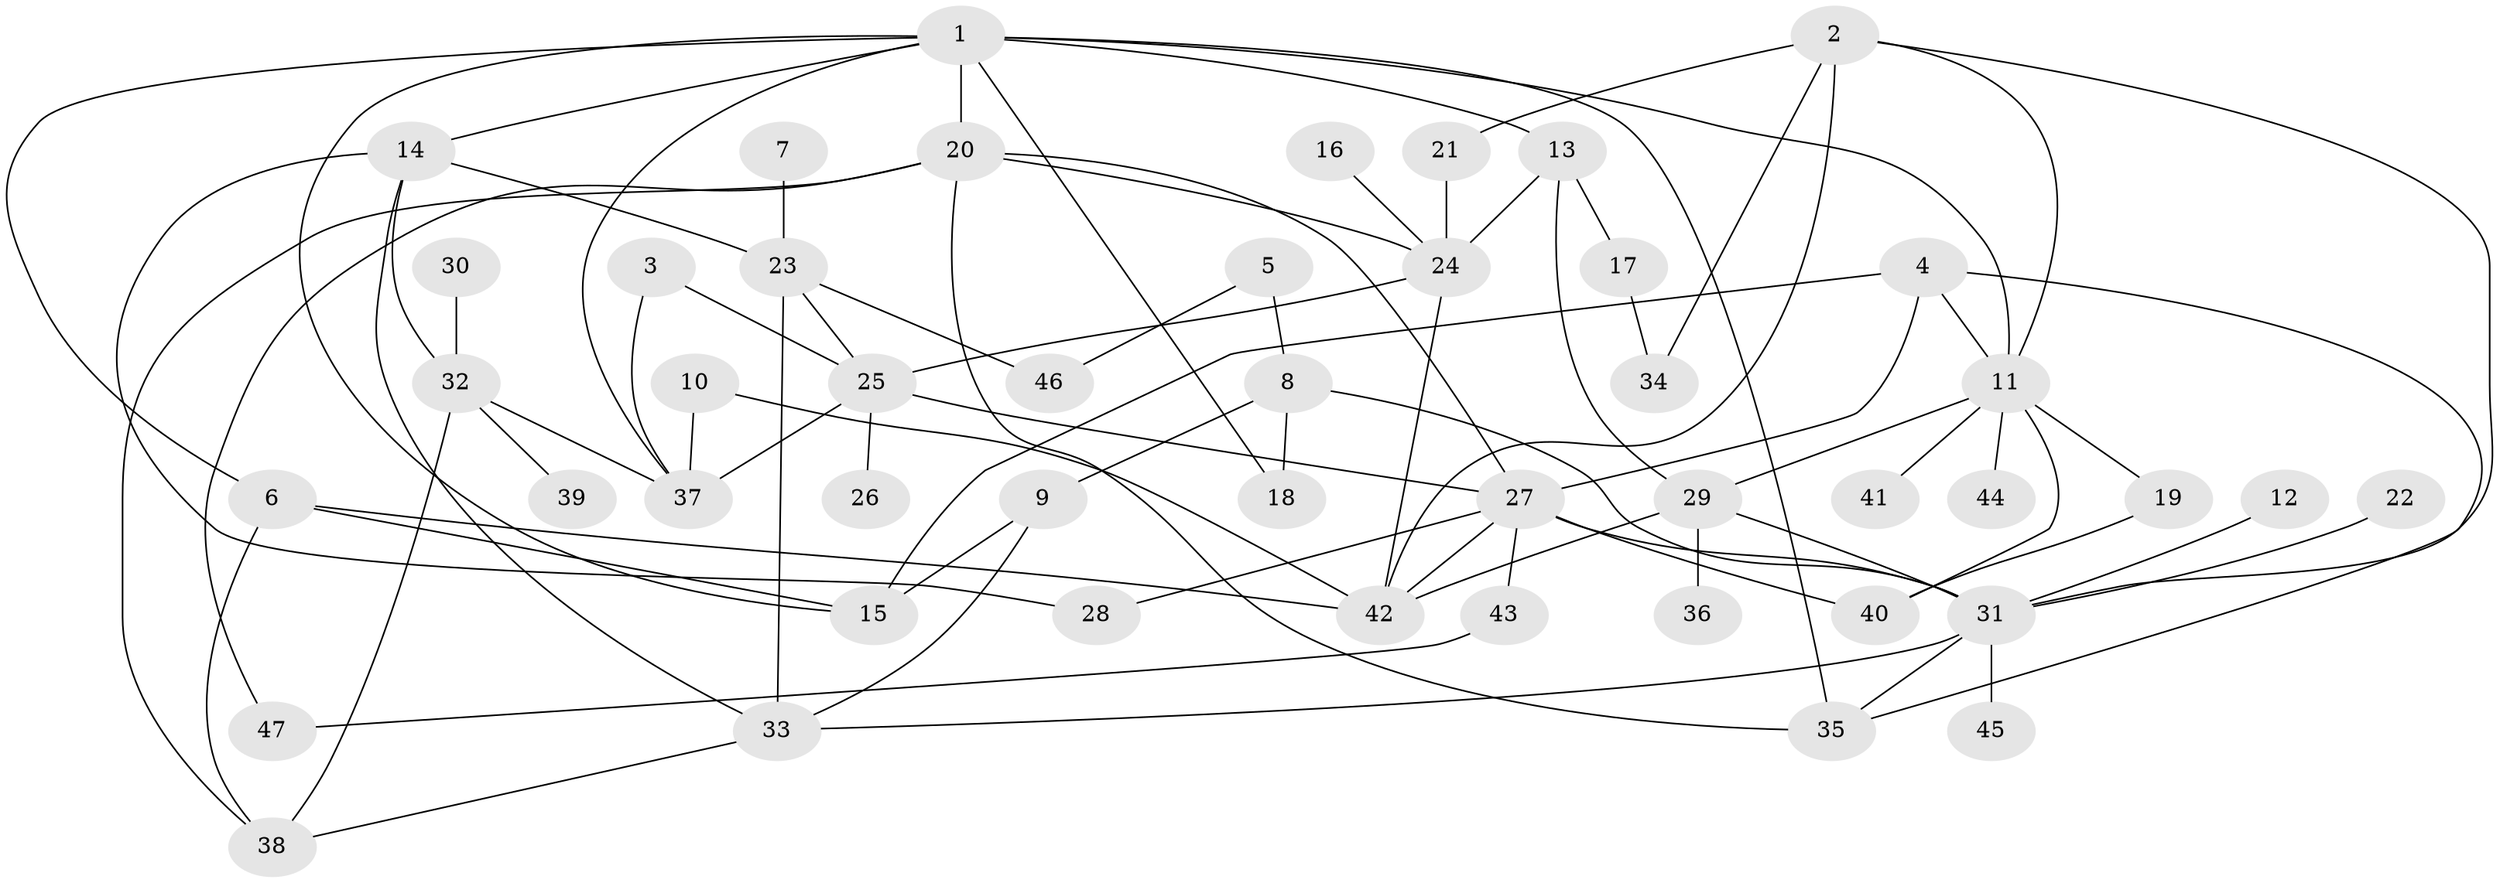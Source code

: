 // original degree distribution, {6: 0.06451612903225806, 9: 0.021505376344086023, 8: 0.010752688172043012, 4: 0.11827956989247312, 3: 0.17204301075268819, 5: 0.07526881720430108, 1: 0.24731182795698925, 2: 0.2903225806451613}
// Generated by graph-tools (version 1.1) at 2025/49/03/09/25 03:49:17]
// undirected, 47 vertices, 81 edges
graph export_dot {
graph [start="1"]
  node [color=gray90,style=filled];
  1;
  2;
  3;
  4;
  5;
  6;
  7;
  8;
  9;
  10;
  11;
  12;
  13;
  14;
  15;
  16;
  17;
  18;
  19;
  20;
  21;
  22;
  23;
  24;
  25;
  26;
  27;
  28;
  29;
  30;
  31;
  32;
  33;
  34;
  35;
  36;
  37;
  38;
  39;
  40;
  41;
  42;
  43;
  44;
  45;
  46;
  47;
  1 -- 6 [weight=1.0];
  1 -- 11 [weight=1.0];
  1 -- 13 [weight=1.0];
  1 -- 14 [weight=1.0];
  1 -- 15 [weight=1.0];
  1 -- 18 [weight=1.0];
  1 -- 20 [weight=2.0];
  1 -- 35 [weight=1.0];
  1 -- 37 [weight=1.0];
  2 -- 11 [weight=1.0];
  2 -- 21 [weight=1.0];
  2 -- 31 [weight=1.0];
  2 -- 34 [weight=1.0];
  2 -- 42 [weight=1.0];
  3 -- 25 [weight=1.0];
  3 -- 37 [weight=1.0];
  4 -- 11 [weight=1.0];
  4 -- 15 [weight=1.0];
  4 -- 27 [weight=1.0];
  4 -- 35 [weight=1.0];
  5 -- 8 [weight=1.0];
  5 -- 46 [weight=1.0];
  6 -- 15 [weight=1.0];
  6 -- 38 [weight=1.0];
  6 -- 42 [weight=1.0];
  7 -- 23 [weight=1.0];
  8 -- 9 [weight=1.0];
  8 -- 18 [weight=1.0];
  8 -- 31 [weight=1.0];
  9 -- 15 [weight=1.0];
  9 -- 33 [weight=1.0];
  10 -- 37 [weight=1.0];
  10 -- 42 [weight=1.0];
  11 -- 19 [weight=1.0];
  11 -- 29 [weight=1.0];
  11 -- 40 [weight=1.0];
  11 -- 41 [weight=1.0];
  11 -- 44 [weight=1.0];
  12 -- 31 [weight=1.0];
  13 -- 17 [weight=1.0];
  13 -- 24 [weight=1.0];
  13 -- 29 [weight=1.0];
  14 -- 23 [weight=2.0];
  14 -- 28 [weight=1.0];
  14 -- 32 [weight=1.0];
  14 -- 33 [weight=1.0];
  16 -- 24 [weight=1.0];
  17 -- 34 [weight=1.0];
  19 -- 40 [weight=1.0];
  20 -- 24 [weight=1.0];
  20 -- 27 [weight=1.0];
  20 -- 35 [weight=1.0];
  20 -- 38 [weight=1.0];
  20 -- 47 [weight=1.0];
  21 -- 24 [weight=1.0];
  22 -- 31 [weight=1.0];
  23 -- 25 [weight=1.0];
  23 -- 33 [weight=1.0];
  23 -- 46 [weight=1.0];
  24 -- 25 [weight=1.0];
  24 -- 42 [weight=1.0];
  25 -- 26 [weight=1.0];
  25 -- 27 [weight=1.0];
  25 -- 37 [weight=1.0];
  27 -- 28 [weight=1.0];
  27 -- 31 [weight=1.0];
  27 -- 40 [weight=1.0];
  27 -- 42 [weight=1.0];
  27 -- 43 [weight=1.0];
  29 -- 31 [weight=1.0];
  29 -- 36 [weight=1.0];
  29 -- 42 [weight=1.0];
  30 -- 32 [weight=1.0];
  31 -- 33 [weight=1.0];
  31 -- 35 [weight=1.0];
  31 -- 45 [weight=1.0];
  32 -- 37 [weight=2.0];
  32 -- 38 [weight=1.0];
  32 -- 39 [weight=1.0];
  33 -- 38 [weight=1.0];
  43 -- 47 [weight=1.0];
}
